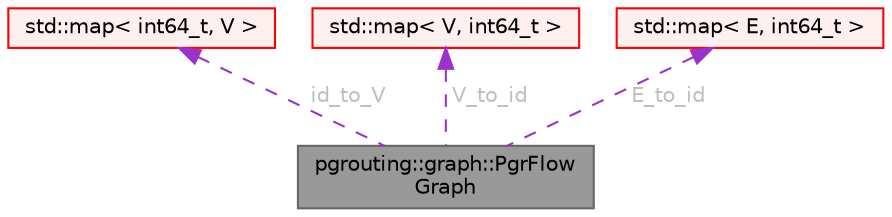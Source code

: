 digraph "pgrouting::graph::PgrFlowGraph"
{
 // LATEX_PDF_SIZE
  bgcolor="transparent";
  edge [fontname=Helvetica,fontsize=10,labelfontname=Helvetica,labelfontsize=10];
  node [fontname=Helvetica,fontsize=10,shape=box,height=0.2,width=0.4];
  Node1 [id="Node000001",label="pgrouting::graph::PgrFlow\lGraph",height=0.2,width=0.4,color="gray40", fillcolor="grey60", style="filled", fontcolor="black",tooltip=" "];
  Node2 -> Node1 [id="edge1_Node000001_Node000002",dir="back",color="darkorchid3",style="dashed",tooltip=" ",label=" id_to_V",fontcolor="grey" ];
  Node2 [id="Node000002",label="std::map\< int64_t, V \>",height=0.2,width=0.4,color="red", fillcolor="#FFF0F0", style="filled",tooltip=" "];
  Node6 -> Node1 [id="edge2_Node000001_Node000006",dir="back",color="darkorchid3",style="dashed",tooltip=" ",label=" V_to_id",fontcolor="grey" ];
  Node6 [id="Node000006",label="std::map\< V, int64_t \>",height=0.2,width=0.4,color="red", fillcolor="#FFF0F0", style="filled",tooltip=" "];
  Node7 -> Node1 [id="edge3_Node000001_Node000007",dir="back",color="darkorchid3",style="dashed",tooltip=" ",label=" E_to_id",fontcolor="grey" ];
  Node7 [id="Node000007",label="std::map\< E, int64_t \>",height=0.2,width=0.4,color="red", fillcolor="#FFF0F0", style="filled",tooltip=" "];
}
